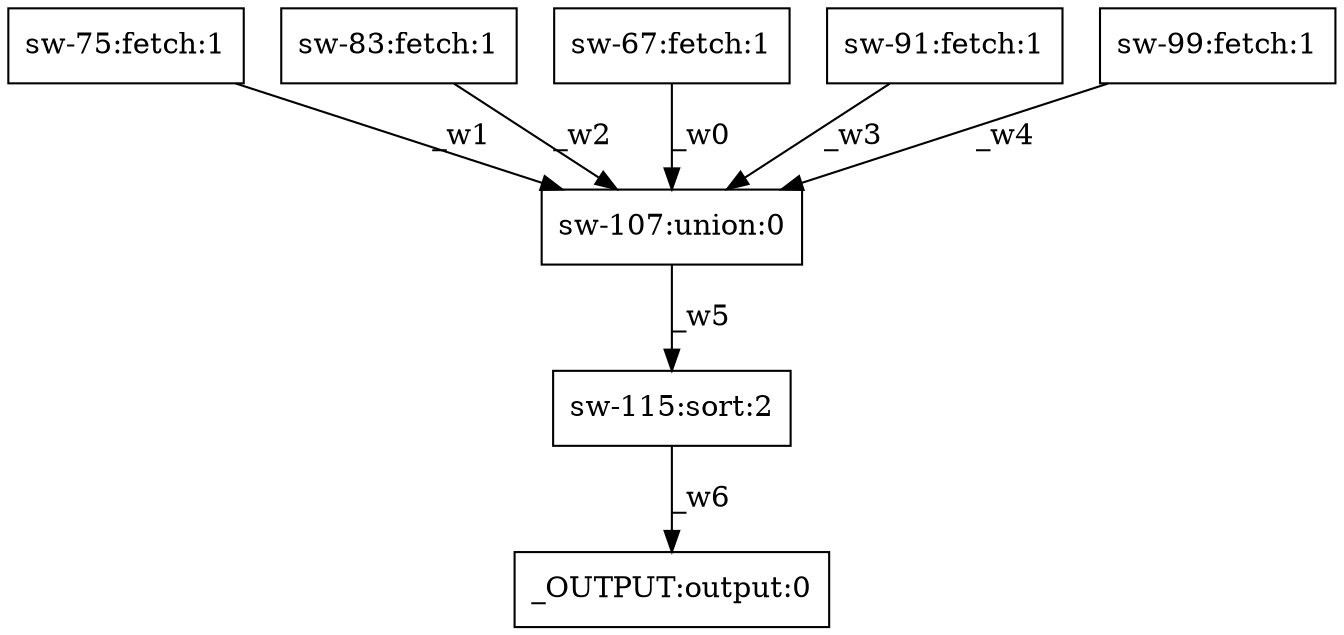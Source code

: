 digraph test1 { node [shape=box] "_OUTPUT" [label="_OUTPUT:output:0"];"sw-75" [label="sw-75:fetch:1"];"sw-83" [label="sw-83:fetch:1"];"sw-115" [label="sw-115:sort:2"];"sw-67" [label="sw-67:fetch:1"];"sw-107" [label="sw-107:union:0"];"sw-91" [label="sw-91:fetch:1"];"sw-99" [label="sw-99:fetch:1"];"sw-67" -> "sw-107" [label="_w0"];"sw-75" -> "sw-107" [label="_w1"];"sw-83" -> "sw-107" [label="_w2"];"sw-91" -> "sw-107" [label="_w3"];"sw-99" -> "sw-107" [label="_w4"];"sw-107" -> "sw-115" [label="_w5"];"sw-115" -> "_OUTPUT" [label="_w6"];}
